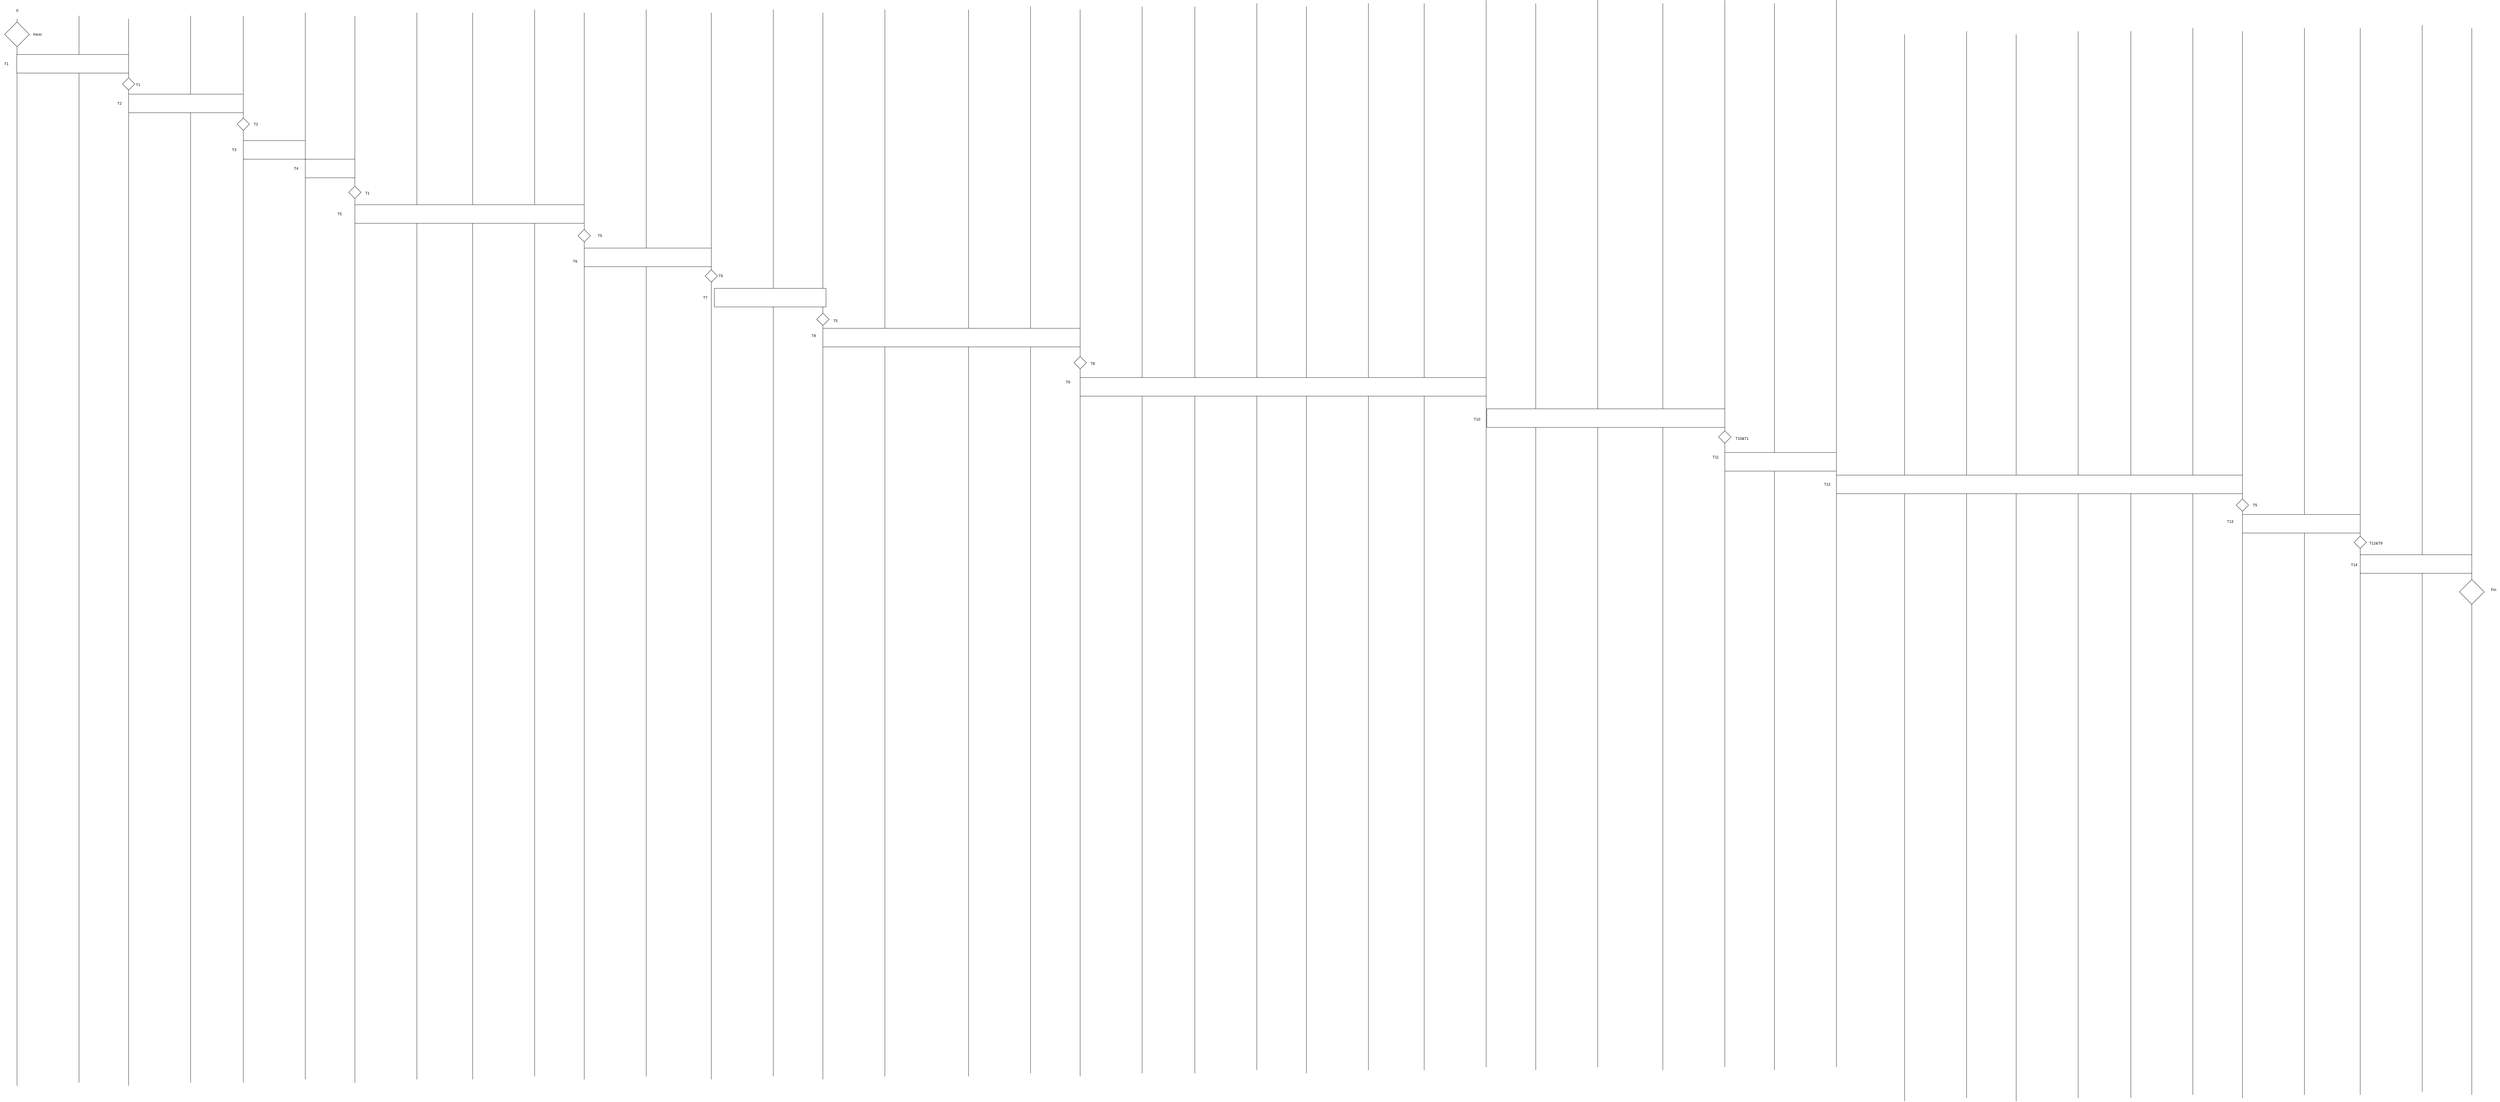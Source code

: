 <mxfile version="27.1.6">
  <diagram name="Página-1" id="eu4OGQ8WXVm1tj5qWyjy">
    <mxGraphModel dx="386" dy="483" grid="1" gridSize="10" guides="1" tooltips="1" connect="1" arrows="1" fold="1" page="1" pageScale="1" pageWidth="827" pageHeight="1169" math="0" shadow="0">
      <root>
        <mxCell id="0" />
        <mxCell id="1" parent="0" />
        <mxCell id="6MP2kYyHOKTxRJTGYusG-2" value="" style="endArrow=none;html=1;rounded=0;" edge="1" parent="1">
          <mxGeometry width="50" height="50" relative="1" as="geometry">
            <mxPoint x="160" y="3554.156" as="sourcePoint" />
            <mxPoint x="160" y="110" as="targetPoint" />
          </mxGeometry>
        </mxCell>
        <mxCell id="6MP2kYyHOKTxRJTGYusG-4" value="" style="endArrow=none;html=1;rounded=0;" edge="1" parent="1">
          <mxGeometry width="50" height="50" relative="1" as="geometry">
            <mxPoint x="360" y="3544.156" as="sourcePoint" />
            <mxPoint x="360" y="100" as="targetPoint" />
          </mxGeometry>
        </mxCell>
        <mxCell id="6MP2kYyHOKTxRJTGYusG-5" value="" style="endArrow=none;html=1;rounded=0;" edge="1" parent="1" source="6MP2kYyHOKTxRJTGYusG-66">
          <mxGeometry width="50" height="50" relative="1" as="geometry">
            <mxPoint x="520" y="3554.156" as="sourcePoint" />
            <mxPoint x="520" y="110" as="targetPoint" />
          </mxGeometry>
        </mxCell>
        <mxCell id="6MP2kYyHOKTxRJTGYusG-6" value="" style="endArrow=none;html=1;rounded=0;" edge="1" parent="1">
          <mxGeometry width="50" height="50" relative="1" as="geometry">
            <mxPoint x="720" y="430" as="sourcePoint" />
            <mxPoint x="720" y="100" as="targetPoint" />
          </mxGeometry>
        </mxCell>
        <mxCell id="6MP2kYyHOKTxRJTGYusG-7" value="" style="endArrow=none;html=1;rounded=0;" edge="1" parent="1">
          <mxGeometry width="50" height="50" relative="1" as="geometry">
            <mxPoint x="890" y="3544.156" as="sourcePoint" />
            <mxPoint x="890" y="100" as="targetPoint" />
          </mxGeometry>
        </mxCell>
        <mxCell id="6MP2kYyHOKTxRJTGYusG-8" value="" style="endArrow=none;html=1;rounded=0;" edge="1" parent="1">
          <mxGeometry width="50" height="50" relative="1" as="geometry">
            <mxPoint x="1090" y="3534.156" as="sourcePoint" />
            <mxPoint x="1090" y="90" as="targetPoint" />
          </mxGeometry>
        </mxCell>
        <mxCell id="6MP2kYyHOKTxRJTGYusG-9" value="" style="endArrow=none;html=1;rounded=0;" edge="1" parent="1">
          <mxGeometry width="50" height="50" relative="1" as="geometry">
            <mxPoint x="1250" y="3544.156" as="sourcePoint" />
            <mxPoint x="1250" y="100" as="targetPoint" />
          </mxGeometry>
        </mxCell>
        <mxCell id="6MP2kYyHOKTxRJTGYusG-10" value="" style="endArrow=none;html=1;rounded=0;" edge="1" parent="1">
          <mxGeometry width="50" height="50" relative="1" as="geometry">
            <mxPoint x="1450" y="3534.156" as="sourcePoint" />
            <mxPoint x="1450" y="90" as="targetPoint" />
          </mxGeometry>
        </mxCell>
        <mxCell id="6MP2kYyHOKTxRJTGYusG-16" value="" style="endArrow=none;html=1;rounded=0;" edge="1" parent="1">
          <mxGeometry width="50" height="50" relative="1" as="geometry">
            <mxPoint x="1630" y="3534.156" as="sourcePoint" />
            <mxPoint x="1630" y="90" as="targetPoint" />
          </mxGeometry>
        </mxCell>
        <mxCell id="6MP2kYyHOKTxRJTGYusG-17" value="" style="endArrow=none;html=1;rounded=0;" edge="1" parent="1">
          <mxGeometry width="50" height="50" relative="1" as="geometry">
            <mxPoint x="1830" y="3524.156" as="sourcePoint" />
            <mxPoint x="1830" y="80" as="targetPoint" />
          </mxGeometry>
        </mxCell>
        <mxCell id="6MP2kYyHOKTxRJTGYusG-18" value="" style="endArrow=none;html=1;rounded=0;" edge="1" parent="1">
          <mxGeometry width="50" height="50" relative="1" as="geometry">
            <mxPoint x="1990" y="3534.156" as="sourcePoint" />
            <mxPoint x="1990" y="90" as="targetPoint" />
          </mxGeometry>
        </mxCell>
        <mxCell id="6MP2kYyHOKTxRJTGYusG-19" value="" style="endArrow=none;html=1;rounded=0;" edge="1" parent="1">
          <mxGeometry width="50" height="50" relative="1" as="geometry">
            <mxPoint x="2190" y="3524.156" as="sourcePoint" />
            <mxPoint x="2190" y="80" as="targetPoint" />
          </mxGeometry>
        </mxCell>
        <mxCell id="6MP2kYyHOKTxRJTGYusG-20" value="" style="endArrow=none;html=1;rounded=0;" edge="1" parent="1">
          <mxGeometry width="50" height="50" relative="1" as="geometry">
            <mxPoint x="2400" y="3534.156" as="sourcePoint" />
            <mxPoint x="2400" y="90" as="targetPoint" />
          </mxGeometry>
        </mxCell>
        <mxCell id="6MP2kYyHOKTxRJTGYusG-21" value="" style="endArrow=none;html=1;rounded=0;" edge="1" parent="1">
          <mxGeometry width="50" height="50" relative="1" as="geometry">
            <mxPoint x="2600" y="3524.156" as="sourcePoint" />
            <mxPoint x="2600" y="80" as="targetPoint" />
          </mxGeometry>
        </mxCell>
        <mxCell id="6MP2kYyHOKTxRJTGYusG-22" value="" style="endArrow=none;html=1;rounded=0;" edge="1" parent="1" source="6MP2kYyHOKTxRJTGYusG-90">
          <mxGeometry width="50" height="50" relative="1" as="geometry">
            <mxPoint x="2760" y="3534.156" as="sourcePoint" />
            <mxPoint x="2760" y="90" as="targetPoint" />
          </mxGeometry>
        </mxCell>
        <mxCell id="6MP2kYyHOKTxRJTGYusG-23" value="" style="endArrow=none;html=1;rounded=0;" edge="1" parent="1">
          <mxGeometry width="50" height="50" relative="1" as="geometry">
            <mxPoint x="2960" y="3524.156" as="sourcePoint" />
            <mxPoint x="2960" y="80" as="targetPoint" />
          </mxGeometry>
        </mxCell>
        <mxCell id="6MP2kYyHOKTxRJTGYusG-24" value="" style="endArrow=none;html=1;rounded=0;" edge="1" parent="1">
          <mxGeometry width="50" height="50" relative="1" as="geometry">
            <mxPoint x="3230" y="3524.156" as="sourcePoint" />
            <mxPoint x="3230" y="80" as="targetPoint" />
          </mxGeometry>
        </mxCell>
        <mxCell id="6MP2kYyHOKTxRJTGYusG-25" value="" style="endArrow=none;html=1;rounded=0;" edge="1" parent="1">
          <mxGeometry width="50" height="50" relative="1" as="geometry">
            <mxPoint x="3430" y="3514.156" as="sourcePoint" />
            <mxPoint x="3430" y="70" as="targetPoint" />
          </mxGeometry>
        </mxCell>
        <mxCell id="6MP2kYyHOKTxRJTGYusG-26" value="" style="endArrow=none;html=1;rounded=0;" edge="1" parent="1" source="6MP2kYyHOKTxRJTGYusG-97">
          <mxGeometry width="50" height="50" relative="1" as="geometry">
            <mxPoint x="3590" y="3524.156" as="sourcePoint" />
            <mxPoint x="3590" y="80" as="targetPoint" />
          </mxGeometry>
        </mxCell>
        <mxCell id="6MP2kYyHOKTxRJTGYusG-27" value="" style="endArrow=none;html=1;rounded=0;" edge="1" parent="1">
          <mxGeometry width="50" height="50" relative="1" as="geometry">
            <mxPoint x="3790" y="3514.156" as="sourcePoint" />
            <mxPoint x="3790" y="70" as="targetPoint" />
          </mxGeometry>
        </mxCell>
        <mxCell id="6MP2kYyHOKTxRJTGYusG-28" value="" style="endArrow=none;html=1;rounded=0;" edge="1" parent="1">
          <mxGeometry width="50" height="50" relative="1" as="geometry">
            <mxPoint x="3960" y="3514.156" as="sourcePoint" />
            <mxPoint x="3960" y="70" as="targetPoint" />
          </mxGeometry>
        </mxCell>
        <mxCell id="6MP2kYyHOKTxRJTGYusG-29" value="" style="endArrow=none;html=1;rounded=0;" edge="1" parent="1">
          <mxGeometry width="50" height="50" relative="1" as="geometry">
            <mxPoint x="4160" y="3504.156" as="sourcePoint" />
            <mxPoint x="4160" y="60" as="targetPoint" />
          </mxGeometry>
        </mxCell>
        <mxCell id="6MP2kYyHOKTxRJTGYusG-30" value="" style="endArrow=none;html=1;rounded=0;" edge="1" parent="1">
          <mxGeometry width="50" height="50" relative="1" as="geometry">
            <mxPoint x="4320" y="3514.156" as="sourcePoint" />
            <mxPoint x="4320" y="70" as="targetPoint" />
          </mxGeometry>
        </mxCell>
        <mxCell id="6MP2kYyHOKTxRJTGYusG-31" value="" style="endArrow=none;html=1;rounded=0;" edge="1" parent="1">
          <mxGeometry width="50" height="50" relative="1" as="geometry">
            <mxPoint x="4520" y="3504.156" as="sourcePoint" />
            <mxPoint x="4520" y="60" as="targetPoint" />
          </mxGeometry>
        </mxCell>
        <mxCell id="6MP2kYyHOKTxRJTGYusG-32" value="" style="endArrow=none;html=1;rounded=0;" edge="1" parent="1">
          <mxGeometry width="50" height="50" relative="1" as="geometry">
            <mxPoint x="4700" y="3504.156" as="sourcePoint" />
            <mxPoint x="4700" y="60" as="targetPoint" />
          </mxGeometry>
        </mxCell>
        <mxCell id="6MP2kYyHOKTxRJTGYusG-33" value="" style="endArrow=none;html=1;rounded=0;" edge="1" parent="1">
          <mxGeometry width="50" height="50" relative="1" as="geometry">
            <mxPoint x="4900" y="3494.156" as="sourcePoint" />
            <mxPoint x="4900" y="50" as="targetPoint" />
          </mxGeometry>
        </mxCell>
        <mxCell id="6MP2kYyHOKTxRJTGYusG-34" value="" style="endArrow=none;html=1;rounded=0;" edge="1" parent="1">
          <mxGeometry width="50" height="50" relative="1" as="geometry">
            <mxPoint x="5060" y="3504.156" as="sourcePoint" />
            <mxPoint x="5060" y="60" as="targetPoint" />
          </mxGeometry>
        </mxCell>
        <mxCell id="6MP2kYyHOKTxRJTGYusG-35" value="" style="endArrow=none;html=1;rounded=0;" edge="1" parent="1">
          <mxGeometry width="50" height="50" relative="1" as="geometry">
            <mxPoint x="5260" y="3494.156" as="sourcePoint" />
            <mxPoint x="5260" y="50" as="targetPoint" />
          </mxGeometry>
        </mxCell>
        <mxCell id="6MP2kYyHOKTxRJTGYusG-36" value="" style="endArrow=none;html=1;rounded=0;" edge="1" parent="1">
          <mxGeometry width="50" height="50" relative="1" as="geometry">
            <mxPoint x="5470" y="3504.156" as="sourcePoint" />
            <mxPoint x="5470" y="60" as="targetPoint" />
          </mxGeometry>
        </mxCell>
        <mxCell id="6MP2kYyHOKTxRJTGYusG-37" value="" style="endArrow=none;html=1;rounded=0;" edge="1" parent="1" source="6MP2kYyHOKTxRJTGYusG-104">
          <mxGeometry width="50" height="50" relative="1" as="geometry">
            <mxPoint x="5670" y="3494.156" as="sourcePoint" />
            <mxPoint x="5670" y="50" as="targetPoint" />
          </mxGeometry>
        </mxCell>
        <mxCell id="6MP2kYyHOKTxRJTGYusG-38" value="" style="endArrow=none;html=1;rounded=0;" edge="1" parent="1">
          <mxGeometry width="50" height="50" relative="1" as="geometry">
            <mxPoint x="5830" y="3504.156" as="sourcePoint" />
            <mxPoint x="5830" y="60" as="targetPoint" />
          </mxGeometry>
        </mxCell>
        <mxCell id="6MP2kYyHOKTxRJTGYusG-39" value="" style="endArrow=none;html=1;rounded=0;" edge="1" parent="1">
          <mxGeometry width="50" height="50" relative="1" as="geometry">
            <mxPoint x="6030" y="3494.156" as="sourcePoint" />
            <mxPoint x="6030" y="50" as="targetPoint" />
          </mxGeometry>
        </mxCell>
        <mxCell id="6MP2kYyHOKTxRJTGYusG-40" value="" style="endArrow=none;html=1;rounded=0;" edge="1" parent="1">
          <mxGeometry width="50" height="50" relative="1" as="geometry">
            <mxPoint x="6250" y="3604.156" as="sourcePoint" />
            <mxPoint x="6250" y="160" as="targetPoint" />
          </mxGeometry>
        </mxCell>
        <mxCell id="6MP2kYyHOKTxRJTGYusG-41" value="" style="endArrow=none;html=1;rounded=0;" edge="1" parent="1">
          <mxGeometry width="50" height="50" relative="1" as="geometry">
            <mxPoint x="6450" y="3594.156" as="sourcePoint" />
            <mxPoint x="6450" y="150" as="targetPoint" />
          </mxGeometry>
        </mxCell>
        <mxCell id="6MP2kYyHOKTxRJTGYusG-42" value="" style="endArrow=none;html=1;rounded=0;" edge="1" parent="1">
          <mxGeometry width="50" height="50" relative="1" as="geometry">
            <mxPoint x="6610" y="3604.156" as="sourcePoint" />
            <mxPoint x="6610" y="160" as="targetPoint" />
          </mxGeometry>
        </mxCell>
        <mxCell id="6MP2kYyHOKTxRJTGYusG-43" value="" style="endArrow=none;html=1;rounded=0;" edge="1" parent="1">
          <mxGeometry width="50" height="50" relative="1" as="geometry">
            <mxPoint x="6810" y="3594.156" as="sourcePoint" />
            <mxPoint x="6810" y="150" as="targetPoint" />
          </mxGeometry>
        </mxCell>
        <mxCell id="6MP2kYyHOKTxRJTGYusG-44" value="" style="endArrow=none;html=1;rounded=0;" edge="1" parent="1">
          <mxGeometry width="50" height="50" relative="1" as="geometry">
            <mxPoint x="6980" y="3594.156" as="sourcePoint" />
            <mxPoint x="6980" y="150" as="targetPoint" />
          </mxGeometry>
        </mxCell>
        <mxCell id="6MP2kYyHOKTxRJTGYusG-45" value="" style="endArrow=none;html=1;rounded=0;" edge="1" parent="1">
          <mxGeometry width="50" height="50" relative="1" as="geometry">
            <mxPoint x="7180" y="3584.156" as="sourcePoint" />
            <mxPoint x="7180" y="140" as="targetPoint" />
          </mxGeometry>
        </mxCell>
        <mxCell id="6MP2kYyHOKTxRJTGYusG-46" value="" style="endArrow=none;html=1;rounded=0;" edge="1" parent="1">
          <mxGeometry width="50" height="50" relative="1" as="geometry">
            <mxPoint x="7340" y="3594.156" as="sourcePoint" />
            <mxPoint x="7340" y="150" as="targetPoint" />
          </mxGeometry>
        </mxCell>
        <mxCell id="6MP2kYyHOKTxRJTGYusG-47" value="" style="endArrow=none;html=1;rounded=0;" edge="1" parent="1">
          <mxGeometry width="50" height="50" relative="1" as="geometry">
            <mxPoint x="7540" y="3584.156" as="sourcePoint" />
            <mxPoint x="7540" y="140" as="targetPoint" />
          </mxGeometry>
        </mxCell>
        <mxCell id="6MP2kYyHOKTxRJTGYusG-48" value="" style="endArrow=none;html=1;rounded=0;" edge="1" parent="1" source="6MP2kYyHOKTxRJTGYusG-121">
          <mxGeometry width="50" height="50" relative="1" as="geometry">
            <mxPoint x="7720" y="3584.156" as="sourcePoint" />
            <mxPoint x="7720" y="140" as="targetPoint" />
          </mxGeometry>
        </mxCell>
        <mxCell id="6MP2kYyHOKTxRJTGYusG-49" value="" style="endArrow=none;html=1;rounded=0;" edge="1" parent="1">
          <mxGeometry width="50" height="50" relative="1" as="geometry">
            <mxPoint x="7920" y="3574.156" as="sourcePoint" />
            <mxPoint x="7920" y="130" as="targetPoint" />
          </mxGeometry>
        </mxCell>
        <mxCell id="6MP2kYyHOKTxRJTGYusG-50" value="" style="endArrow=none;html=1;rounded=0;" edge="1" parent="1">
          <mxGeometry width="50" height="50" relative="1" as="geometry">
            <mxPoint x="8080" y="3584.156" as="sourcePoint" />
            <mxPoint x="8080" y="140" as="targetPoint" />
          </mxGeometry>
        </mxCell>
        <mxCell id="6MP2kYyHOKTxRJTGYusG-56" value="0" style="text;html=1;align=center;verticalAlign=middle;resizable=0;points=[];autosize=1;strokeColor=none;fillColor=none;" vertex="1" parent="1">
          <mxGeometry x="145" y="68" width="30" height="30" as="geometry" />
        </mxCell>
        <mxCell id="6MP2kYyHOKTxRJTGYusG-57" value="" style="rhombus;whiteSpace=wrap;html=1;" vertex="1" parent="1">
          <mxGeometry x="120" y="120" width="80" height="80" as="geometry" />
        </mxCell>
        <mxCell id="6MP2kYyHOKTxRJTGYusG-58" value="Inicio" style="text;html=1;align=center;verticalAlign=middle;resizable=0;points=[];autosize=1;strokeColor=none;fillColor=none;" vertex="1" parent="1">
          <mxGeometry x="200" y="145" width="50" height="30" as="geometry" />
        </mxCell>
        <mxCell id="6MP2kYyHOKTxRJTGYusG-59" value="T1" style="text;html=1;align=center;verticalAlign=middle;resizable=0;points=[];autosize=1;strokeColor=none;fillColor=none;" vertex="1" parent="1">
          <mxGeometry x="105" y="240" width="40" height="30" as="geometry" />
        </mxCell>
        <mxCell id="6MP2kYyHOKTxRJTGYusG-60" value="" style="rounded=0;whiteSpace=wrap;html=1;" vertex="1" parent="1">
          <mxGeometry x="159" y="225" width="361" height="60" as="geometry" />
        </mxCell>
        <mxCell id="6MP2kYyHOKTxRJTGYusG-61" value="T2" style="text;html=1;align=center;verticalAlign=middle;resizable=0;points=[];autosize=1;strokeColor=none;fillColor=none;" vertex="1" parent="1">
          <mxGeometry x="470" y="368" width="40" height="30" as="geometry" />
        </mxCell>
        <mxCell id="6MP2kYyHOKTxRJTGYusG-62" value="" style="rounded=0;whiteSpace=wrap;html=1;" vertex="1" parent="1">
          <mxGeometry x="520" y="353" width="370" height="60" as="geometry" />
        </mxCell>
        <mxCell id="6MP2kYyHOKTxRJTGYusG-65" value="" style="rounded=0;whiteSpace=wrap;html=1;" vertex="1" parent="1">
          <mxGeometry x="890" y="503" width="200" height="60" as="geometry" />
        </mxCell>
        <mxCell id="6MP2kYyHOKTxRJTGYusG-68" value="" style="endArrow=none;html=1;rounded=0;" edge="1" parent="1" target="6MP2kYyHOKTxRJTGYusG-66">
          <mxGeometry width="50" height="50" relative="1" as="geometry">
            <mxPoint x="520" y="3554.156" as="sourcePoint" />
            <mxPoint x="520" y="110" as="targetPoint" />
          </mxGeometry>
        </mxCell>
        <mxCell id="6MP2kYyHOKTxRJTGYusG-66" value="" style="rhombus;whiteSpace=wrap;html=1;" vertex="1" parent="1">
          <mxGeometry x="500" y="300" width="40" height="40" as="geometry" />
        </mxCell>
        <mxCell id="6MP2kYyHOKTxRJTGYusG-69" value="T1" style="text;html=1;align=center;verticalAlign=middle;resizable=0;points=[];autosize=1;strokeColor=none;fillColor=none;" vertex="1" parent="1">
          <mxGeometry x="530" y="308" width="40" height="30" as="geometry" />
        </mxCell>
        <mxCell id="6MP2kYyHOKTxRJTGYusG-71" value="" style="endArrow=none;html=1;rounded=0;" edge="1" parent="1">
          <mxGeometry width="50" height="50" relative="1" as="geometry">
            <mxPoint x="720" y="3544.156" as="sourcePoint" />
            <mxPoint x="720" y="430" as="targetPoint" />
          </mxGeometry>
        </mxCell>
        <mxCell id="6MP2kYyHOKTxRJTGYusG-72" value="T2" style="text;html=1;align=center;verticalAlign=middle;resizable=0;points=[];autosize=1;strokeColor=none;fillColor=none;" vertex="1" parent="1">
          <mxGeometry x="910" y="435" width="40" height="30" as="geometry" />
        </mxCell>
        <mxCell id="6MP2kYyHOKTxRJTGYusG-73" value="T3" style="text;html=1;align=center;verticalAlign=middle;resizable=0;points=[];autosize=1;strokeColor=none;fillColor=none;" vertex="1" parent="1">
          <mxGeometry x="840" y="518" width="40" height="30" as="geometry" />
        </mxCell>
        <mxCell id="6MP2kYyHOKTxRJTGYusG-74" value="" style="rhombus;whiteSpace=wrap;html=1;" vertex="1" parent="1">
          <mxGeometry x="870" y="430" width="40" height="40" as="geometry" />
        </mxCell>
        <mxCell id="6MP2kYyHOKTxRJTGYusG-75" value="T4" style="text;html=1;align=center;verticalAlign=middle;resizable=0;points=[];autosize=1;strokeColor=none;fillColor=none;" vertex="1" parent="1">
          <mxGeometry x="1040" y="578" width="40" height="30" as="geometry" />
        </mxCell>
        <mxCell id="6MP2kYyHOKTxRJTGYusG-76" value="" style="rounded=0;whiteSpace=wrap;html=1;" vertex="1" parent="1">
          <mxGeometry x="1090" y="563" width="160" height="60" as="geometry" />
        </mxCell>
        <mxCell id="6MP2kYyHOKTxRJTGYusG-77" value="" style="rhombus;whiteSpace=wrap;html=1;" vertex="1" parent="1">
          <mxGeometry x="1230" y="650" width="40" height="40" as="geometry" />
        </mxCell>
        <mxCell id="6MP2kYyHOKTxRJTGYusG-78" value="T1" style="text;html=1;align=center;verticalAlign=middle;resizable=0;points=[];autosize=1;strokeColor=none;fillColor=none;" vertex="1" parent="1">
          <mxGeometry x="1270" y="658" width="40" height="30" as="geometry" />
        </mxCell>
        <mxCell id="6MP2kYyHOKTxRJTGYusG-79" value="T5" style="text;html=1;align=center;verticalAlign=middle;resizable=0;points=[];autosize=1;strokeColor=none;fillColor=none;" vertex="1" parent="1">
          <mxGeometry x="1180" y="725" width="40" height="30" as="geometry" />
        </mxCell>
        <mxCell id="6MP2kYyHOKTxRJTGYusG-80" value="" style="rounded=0;whiteSpace=wrap;html=1;" vertex="1" parent="1">
          <mxGeometry x="1250" y="710" width="740" height="60" as="geometry" />
        </mxCell>
        <mxCell id="6MP2kYyHOKTxRJTGYusG-81" value="" style="rhombus;whiteSpace=wrap;html=1;" vertex="1" parent="1">
          <mxGeometry x="1970" y="790" width="40" height="40" as="geometry" />
        </mxCell>
        <mxCell id="6MP2kYyHOKTxRJTGYusG-82" value="T5" style="text;html=1;align=center;verticalAlign=middle;resizable=0;points=[];autosize=1;strokeColor=none;fillColor=none;" vertex="1" parent="1">
          <mxGeometry x="2020" y="795" width="40" height="30" as="geometry" />
        </mxCell>
        <mxCell id="6MP2kYyHOKTxRJTGYusG-83" value="" style="rounded=0;whiteSpace=wrap;html=1;" vertex="1" parent="1">
          <mxGeometry x="1990" y="850" width="410" height="60" as="geometry" />
        </mxCell>
        <mxCell id="6MP2kYyHOKTxRJTGYusG-84" value="" style="rounded=0;whiteSpace=wrap;html=1;" vertex="1" parent="1">
          <mxGeometry x="2410" y="980" width="360" height="60" as="geometry" />
        </mxCell>
        <mxCell id="6MP2kYyHOKTxRJTGYusG-85" value="T6" style="text;html=1;align=center;verticalAlign=middle;resizable=0;points=[];autosize=1;strokeColor=none;fillColor=none;" vertex="1" parent="1">
          <mxGeometry x="1940" y="878" width="40" height="30" as="geometry" />
        </mxCell>
        <mxCell id="6MP2kYyHOKTxRJTGYusG-87" value="" style="rhombus;whiteSpace=wrap;html=1;" vertex="1" parent="1">
          <mxGeometry x="2380" y="920" width="40" height="40" as="geometry" />
        </mxCell>
        <mxCell id="6MP2kYyHOKTxRJTGYusG-88" value="T5" style="text;html=1;align=center;verticalAlign=middle;resizable=0;points=[];autosize=1;strokeColor=none;fillColor=none;" vertex="1" parent="1">
          <mxGeometry x="2410" y="925" width="40" height="30" as="geometry" />
        </mxCell>
        <mxCell id="6MP2kYyHOKTxRJTGYusG-89" value="T7" style="text;html=1;align=center;verticalAlign=middle;resizable=0;points=[];autosize=1;strokeColor=none;fillColor=none;" vertex="1" parent="1">
          <mxGeometry x="2360" y="995" width="40" height="30" as="geometry" />
        </mxCell>
        <mxCell id="6MP2kYyHOKTxRJTGYusG-91" value="" style="endArrow=none;html=1;rounded=0;" edge="1" parent="1" target="6MP2kYyHOKTxRJTGYusG-90">
          <mxGeometry width="50" height="50" relative="1" as="geometry">
            <mxPoint x="2760" y="3534.156" as="sourcePoint" />
            <mxPoint x="2760" y="90" as="targetPoint" />
          </mxGeometry>
        </mxCell>
        <mxCell id="6MP2kYyHOKTxRJTGYusG-90" value="" style="rhombus;whiteSpace=wrap;html=1;" vertex="1" parent="1">
          <mxGeometry x="2740" y="1060" width="40" height="40" as="geometry" />
        </mxCell>
        <mxCell id="6MP2kYyHOKTxRJTGYusG-92" value="T5" style="text;html=1;align=center;verticalAlign=middle;resizable=0;points=[];autosize=1;strokeColor=none;fillColor=none;" vertex="1" parent="1">
          <mxGeometry x="2780" y="1070" width="40" height="30" as="geometry" />
        </mxCell>
        <mxCell id="6MP2kYyHOKTxRJTGYusG-93" value="" style="rounded=0;whiteSpace=wrap;html=1;" vertex="1" parent="1">
          <mxGeometry x="2760" y="1109" width="830" height="60" as="geometry" />
        </mxCell>
        <mxCell id="6MP2kYyHOKTxRJTGYusG-94" value="T8" style="text;html=1;align=center;verticalAlign=middle;resizable=0;points=[];autosize=1;strokeColor=none;fillColor=none;" vertex="1" parent="1">
          <mxGeometry x="2710" y="1118" width="40" height="30" as="geometry" />
        </mxCell>
        <mxCell id="6MP2kYyHOKTxRJTGYusG-98" value="" style="endArrow=none;html=1;rounded=0;" edge="1" parent="1" target="6MP2kYyHOKTxRJTGYusG-97">
          <mxGeometry width="50" height="50" relative="1" as="geometry">
            <mxPoint x="3590" y="3524.156" as="sourcePoint" />
            <mxPoint x="3590" y="80" as="targetPoint" />
          </mxGeometry>
        </mxCell>
        <mxCell id="6MP2kYyHOKTxRJTGYusG-97" value="" style="rhombus;whiteSpace=wrap;html=1;" vertex="1" parent="1">
          <mxGeometry x="3570" y="1200" width="40" height="40" as="geometry" />
        </mxCell>
        <mxCell id="6MP2kYyHOKTxRJTGYusG-99" value="T8" style="text;html=1;align=center;verticalAlign=middle;resizable=0;points=[];autosize=1;strokeColor=none;fillColor=none;" vertex="1" parent="1">
          <mxGeometry x="3610" y="1208" width="40" height="30" as="geometry" />
        </mxCell>
        <mxCell id="6MP2kYyHOKTxRJTGYusG-100" value="T9" style="text;html=1;align=center;verticalAlign=middle;resizable=0;points=[];autosize=1;strokeColor=none;fillColor=none;" vertex="1" parent="1">
          <mxGeometry x="3530" y="1268" width="40" height="30" as="geometry" />
        </mxCell>
        <mxCell id="6MP2kYyHOKTxRJTGYusG-101" value="" style="rounded=0;whiteSpace=wrap;html=1;" vertex="1" parent="1">
          <mxGeometry x="3590" y="1268" width="1310" height="60" as="geometry" />
        </mxCell>
        <mxCell id="6MP2kYyHOKTxRJTGYusG-102" value="" style="rounded=0;whiteSpace=wrap;html=1;" vertex="1" parent="1">
          <mxGeometry x="4902" y="1369" width="768" height="60" as="geometry" />
        </mxCell>
        <mxCell id="6MP2kYyHOKTxRJTGYusG-103" value="T10" style="text;html=1;align=center;verticalAlign=middle;resizable=0;points=[];autosize=1;strokeColor=none;fillColor=none;" vertex="1" parent="1">
          <mxGeometry x="4850" y="1388" width="40" height="30" as="geometry" />
        </mxCell>
        <mxCell id="6MP2kYyHOKTxRJTGYusG-109" value="" style="endArrow=none;html=1;rounded=0;" edge="1" parent="1" target="6MP2kYyHOKTxRJTGYusG-104">
          <mxGeometry width="50" height="50" relative="1" as="geometry">
            <mxPoint x="5670" y="3494.156" as="sourcePoint" />
            <mxPoint x="5670" y="50" as="targetPoint" />
          </mxGeometry>
        </mxCell>
        <mxCell id="6MP2kYyHOKTxRJTGYusG-104" value="" style="rhombus;whiteSpace=wrap;html=1;" vertex="1" parent="1">
          <mxGeometry x="5650" y="1440" width="40" height="40" as="geometry" />
        </mxCell>
        <mxCell id="6MP2kYyHOKTxRJTGYusG-110" value="T10&amp;amp;T1" style="text;html=1;align=center;verticalAlign=middle;resizable=0;points=[];autosize=1;strokeColor=none;fillColor=none;" vertex="1" parent="1">
          <mxGeometry x="5690" y="1450" width="70" height="30" as="geometry" />
        </mxCell>
        <mxCell id="6MP2kYyHOKTxRJTGYusG-111" value="T11" style="text;html=1;align=center;verticalAlign=middle;resizable=0;points=[];autosize=1;strokeColor=none;fillColor=none;" vertex="1" parent="1">
          <mxGeometry x="5620" y="1510" width="40" height="30" as="geometry" />
        </mxCell>
        <mxCell id="6MP2kYyHOKTxRJTGYusG-112" value="" style="rounded=0;whiteSpace=wrap;html=1;" vertex="1" parent="1">
          <mxGeometry x="5670" y="1510" width="360" height="60" as="geometry" />
        </mxCell>
        <mxCell id="6MP2kYyHOKTxRJTGYusG-113" value="T12" style="text;html=1;align=center;verticalAlign=middle;resizable=0;points=[];autosize=1;strokeColor=none;fillColor=none;" vertex="1" parent="1">
          <mxGeometry x="5980" y="1598" width="40" height="30" as="geometry" />
        </mxCell>
        <mxCell id="6MP2kYyHOKTxRJTGYusG-114" value="" style="rounded=0;whiteSpace=wrap;html=1;" vertex="1" parent="1">
          <mxGeometry x="6030" y="1583" width="1310" height="60" as="geometry" />
        </mxCell>
        <mxCell id="6MP2kYyHOKTxRJTGYusG-115" value="" style="rhombus;whiteSpace=wrap;html=1;" vertex="1" parent="1">
          <mxGeometry x="7320" y="1660" width="40" height="40" as="geometry" />
        </mxCell>
        <mxCell id="6MP2kYyHOKTxRJTGYusG-118" value="T5" style="text;html=1;align=center;verticalAlign=middle;resizable=0;points=[];autosize=1;strokeColor=none;fillColor=none;" vertex="1" parent="1">
          <mxGeometry x="7360" y="1665" width="40" height="30" as="geometry" />
        </mxCell>
        <mxCell id="6MP2kYyHOKTxRJTGYusG-119" value="T13" style="text;html=1;align=center;verticalAlign=middle;resizable=0;points=[];autosize=1;strokeColor=none;fillColor=none;" vertex="1" parent="1">
          <mxGeometry x="7280" y="1718" width="40" height="30" as="geometry" />
        </mxCell>
        <mxCell id="6MP2kYyHOKTxRJTGYusG-120" value="" style="rounded=0;whiteSpace=wrap;html=1;" vertex="1" parent="1">
          <mxGeometry x="7340" y="1710" width="380" height="60" as="geometry" />
        </mxCell>
        <mxCell id="6MP2kYyHOKTxRJTGYusG-122" value="" style="endArrow=none;html=1;rounded=0;" edge="1" parent="1" target="6MP2kYyHOKTxRJTGYusG-121">
          <mxGeometry width="50" height="50" relative="1" as="geometry">
            <mxPoint x="7720" y="3584.156" as="sourcePoint" />
            <mxPoint x="7720" y="140" as="targetPoint" />
          </mxGeometry>
        </mxCell>
        <mxCell id="6MP2kYyHOKTxRJTGYusG-121" value="" style="rhombus;whiteSpace=wrap;html=1;" vertex="1" parent="1">
          <mxGeometry x="7700" y="1780" width="40" height="40" as="geometry" />
        </mxCell>
        <mxCell id="6MP2kYyHOKTxRJTGYusG-123" value="T12&amp;amp;T9" style="text;html=1;align=center;verticalAlign=middle;resizable=0;points=[];autosize=1;strokeColor=none;fillColor=none;" vertex="1" parent="1">
          <mxGeometry x="7735" y="1788" width="70" height="30" as="geometry" />
        </mxCell>
        <mxCell id="6MP2kYyHOKTxRJTGYusG-124" value="" style="rounded=0;whiteSpace=wrap;html=1;" vertex="1" parent="1">
          <mxGeometry x="7720" y="1840" width="360" height="60" as="geometry" />
        </mxCell>
        <mxCell id="6MP2kYyHOKTxRJTGYusG-126" value="T14" style="text;html=1;align=center;verticalAlign=middle;resizable=0;points=[];autosize=1;strokeColor=none;fillColor=none;" vertex="1" parent="1">
          <mxGeometry x="7680" y="1858" width="40" height="30" as="geometry" />
        </mxCell>
        <mxCell id="6MP2kYyHOKTxRJTGYusG-127" value="" style="rhombus;whiteSpace=wrap;html=1;" vertex="1" parent="1">
          <mxGeometry x="8040" y="1920" width="80" height="80" as="geometry" />
        </mxCell>
        <mxCell id="6MP2kYyHOKTxRJTGYusG-128" value="Fin" style="text;html=1;align=center;verticalAlign=middle;resizable=0;points=[];autosize=1;strokeColor=none;fillColor=none;" vertex="1" parent="1">
          <mxGeometry x="8130" y="1938" width="40" height="30" as="geometry" />
        </mxCell>
      </root>
    </mxGraphModel>
  </diagram>
</mxfile>
